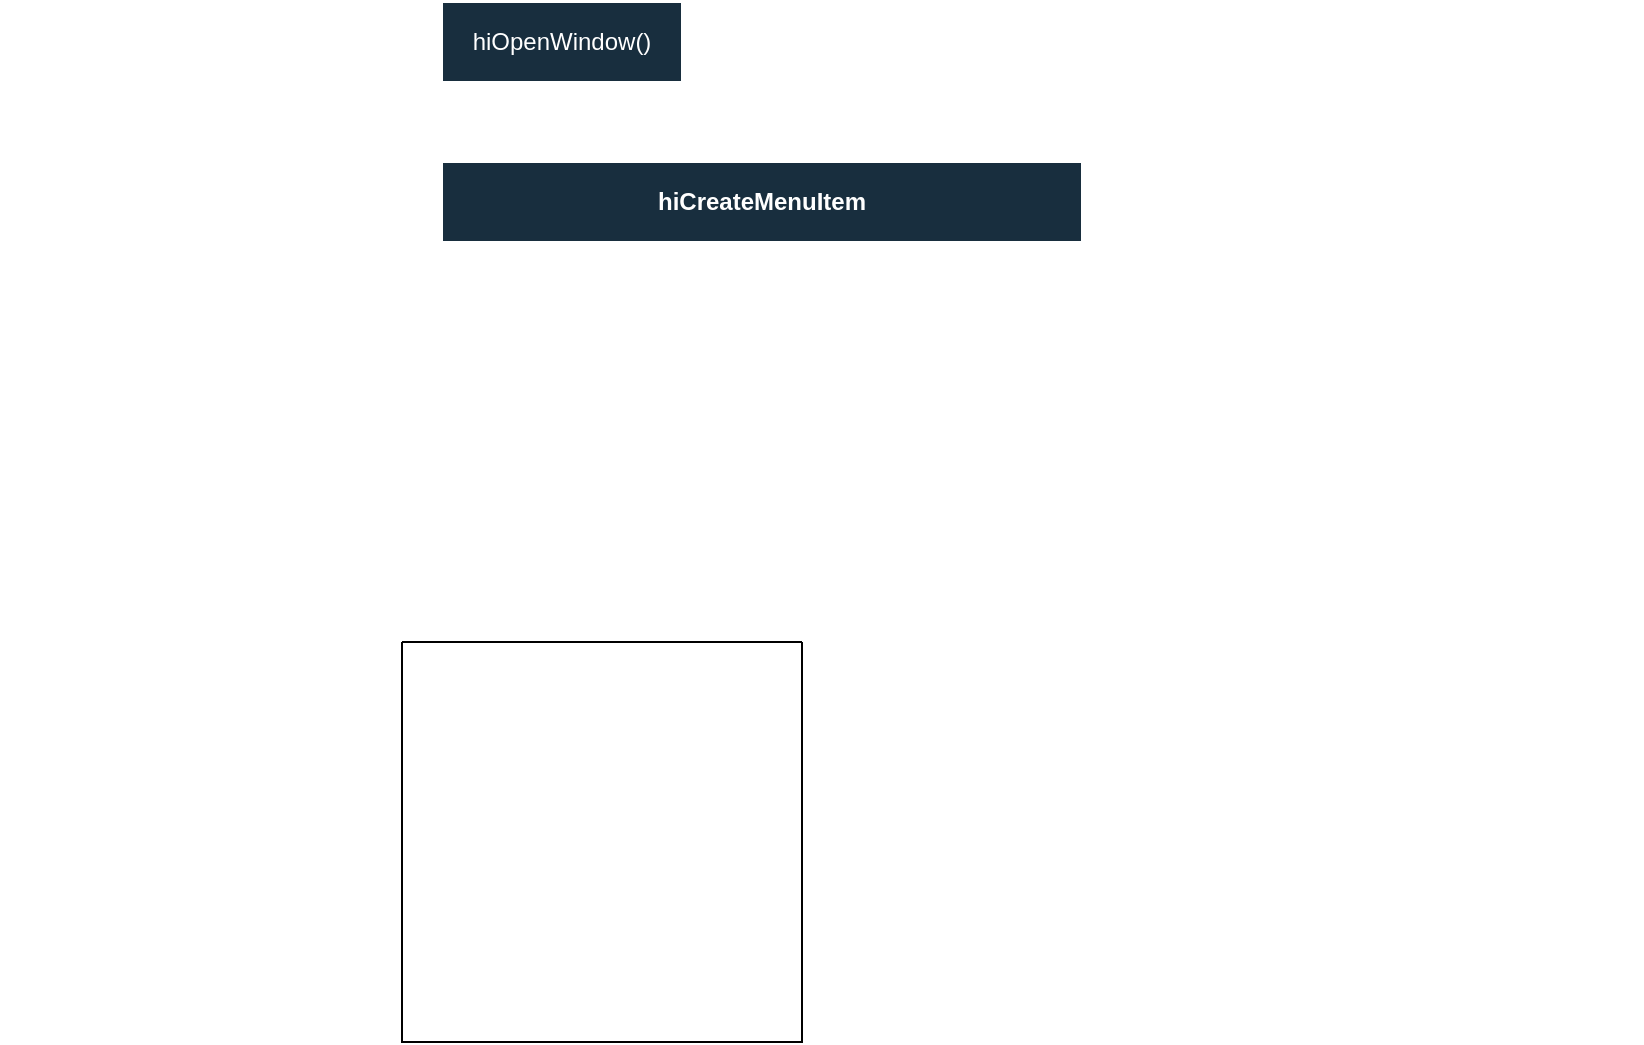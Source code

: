 <mxfile version="20.8.11" type="github">
  <diagram name="第 1 页" id="VaCn0rp0Gs9908Wjy8ii">
    <mxGraphModel dx="2284" dy="708" grid="1" gridSize="10" guides="1" tooltips="1" connect="1" arrows="1" fold="1" page="1" pageScale="1" pageWidth="850" pageHeight="1100" math="0" shadow="0">
      <root>
        <mxCell id="0" />
        <mxCell id="1" parent="0" />
        <mxCell id="XA-yXm1S3u3JwyBhoffh-2" value="hiOpenWindow()" style="rounded=0;whiteSpace=wrap;html=1;labelBackgroundColor=none;fillColor=#182E3E;strokeColor=#FFFFFF;fontColor=#FFFFFF;" parent="1" vertex="1">
          <mxGeometry x="120" y="40" width="120" height="40" as="geometry" />
        </mxCell>
        <mxCell id="XA-yXm1S3u3JwyBhoffh-27" value="hiCreateMenuItem" style="swimlane;whiteSpace=wrap;html=1;swimlaneFillColor=none;startSize=40;labelBackgroundColor=none;fillColor=#182E3E;strokeColor=#FFFFFF;fontColor=#FFFFFF;" parent="1" vertex="1">
          <mxGeometry x="120" y="120" width="320" height="200" as="geometry">
            <mxRectangle x="120" y="120" width="140" height="30" as="alternateBounds" />
          </mxGeometry>
        </mxCell>
        <mxCell id="XA-yXm1S3u3JwyBhoffh-75" value="" style="shape=table;startSize=0;container=1;collapsible=0;childLayout=tableLayout;rounded=1;shadow=0;sketch=0;fillColor=none;labelBackgroundColor=none;strokeColor=#FFFFFF;fontColor=#FFFFFF;" parent="XA-yXm1S3u3JwyBhoffh-27" vertex="1">
          <mxGeometry y="40" width="320" height="120" as="geometry" />
        </mxCell>
        <mxCell id="XA-yXm1S3u3JwyBhoffh-76" value="" style="shape=tableRow;horizontal=0;startSize=0;swimlaneHead=0;swimlaneBody=0;strokeColor=#FFFFFF;top=0;left=0;bottom=0;right=0;collapsible=0;dropTarget=0;fillColor=none;points=[[0,0.5],[1,0.5]];portConstraint=eastwest;rounded=1;shadow=0;sketch=0;labelBackgroundColor=none;fontColor=#FFFFFF;" parent="XA-yXm1S3u3JwyBhoffh-75" vertex="1">
          <mxGeometry width="320" height="40" as="geometry" />
        </mxCell>
        <mxCell id="XA-yXm1S3u3JwyBhoffh-77" value="?name" style="shape=partialRectangle;html=1;whiteSpace=wrap;connectable=0;strokeColor=#FFFFFF;overflow=hidden;fillColor=none;top=0;left=0;bottom=0;right=0;pointerEvents=1;rounded=1;shadow=0;sketch=0;startSize=25;labelBackgroundColor=none;fontColor=#FFFFFF;" parent="XA-yXm1S3u3JwyBhoffh-76" vertex="1">
          <mxGeometry width="80" height="40" as="geometry">
            <mxRectangle width="80" height="40" as="alternateBounds" />
          </mxGeometry>
        </mxCell>
        <mxCell id="XA-yXm1S3u3JwyBhoffh-78" value="&#39;trTaiseCurrentWindow" style="shape=partialRectangle;html=1;whiteSpace=wrap;connectable=0;strokeColor=#FFFFFF;overflow=hidden;fillColor=none;top=0;left=0;bottom=0;right=0;pointerEvents=1;rounded=1;shadow=0;sketch=0;startSize=25;labelBackgroundColor=none;fontColor=#FFFFFF;" parent="XA-yXm1S3u3JwyBhoffh-76" vertex="1">
          <mxGeometry x="80" width="240" height="40" as="geometry">
            <mxRectangle width="240" height="40" as="alternateBounds" />
          </mxGeometry>
        </mxCell>
        <mxCell id="XA-yXm1S3u3JwyBhoffh-79" value="" style="shape=tableRow;horizontal=0;startSize=0;swimlaneHead=0;swimlaneBody=0;strokeColor=#FFFFFF;top=0;left=0;bottom=0;right=0;collapsible=0;dropTarget=0;fillColor=none;points=[[0,0.5],[1,0.5]];portConstraint=eastwest;rounded=1;shadow=0;sketch=0;labelBackgroundColor=none;fontColor=#FFFFFF;" parent="XA-yXm1S3u3JwyBhoffh-75" vertex="1">
          <mxGeometry y="40" width="320" height="40" as="geometry" />
        </mxCell>
        <mxCell id="XA-yXm1S3u3JwyBhoffh-80" value="?itemText" style="shape=partialRectangle;html=1;whiteSpace=wrap;connectable=0;strokeColor=#FFFFFF;overflow=hidden;fillColor=none;top=0;left=0;bottom=0;right=0;pointerEvents=1;rounded=1;shadow=0;sketch=0;startSize=25;labelBackgroundColor=none;fontColor=#FFFFFF;" parent="XA-yXm1S3u3JwyBhoffh-79" vertex="1">
          <mxGeometry width="80" height="40" as="geometry">
            <mxRectangle width="80" height="40" as="alternateBounds" />
          </mxGeometry>
        </mxCell>
        <mxCell id="XA-yXm1S3u3JwyBhoffh-81" value="&quot;Raise Current Window&quot;" style="shape=partialRectangle;html=1;whiteSpace=wrap;connectable=0;strokeColor=#FFFFFF;overflow=hidden;fillColor=none;top=0;left=0;bottom=0;right=0;pointerEvents=1;rounded=1;shadow=0;sketch=0;startSize=25;labelBackgroundColor=none;fontColor=#FFFFFF;" parent="XA-yXm1S3u3JwyBhoffh-79" vertex="1">
          <mxGeometry x="80" width="240" height="40" as="geometry">
            <mxRectangle width="240" height="40" as="alternateBounds" />
          </mxGeometry>
        </mxCell>
        <mxCell id="XA-yXm1S3u3JwyBhoffh-82" value="" style="shape=tableRow;horizontal=0;startSize=0;swimlaneHead=0;swimlaneBody=0;strokeColor=#FFFFFF;top=0;left=0;bottom=0;right=0;collapsible=0;dropTarget=0;fillColor=none;points=[[0,0.5],[1,0.5]];portConstraint=eastwest;rounded=1;shadow=0;sketch=0;labelBackgroundColor=none;fontColor=#FFFFFF;" parent="XA-yXm1S3u3JwyBhoffh-75" vertex="1">
          <mxGeometry y="80" width="320" height="40" as="geometry" />
        </mxCell>
        <mxCell id="XA-yXm1S3u3JwyBhoffh-83" value="?callback" style="shape=partialRectangle;html=1;whiteSpace=wrap;connectable=0;strokeColor=#FFFFFF;overflow=hidden;fillColor=none;top=0;left=0;bottom=0;right=0;pointerEvents=1;rounded=1;shadow=0;sketch=0;startSize=25;labelBackgroundColor=none;fontColor=#FFFFFF;" parent="XA-yXm1S3u3JwyBhoffh-82" vertex="1">
          <mxGeometry width="80" height="40" as="geometry">
            <mxRectangle width="80" height="40" as="alternateBounds" />
          </mxGeometry>
        </mxCell>
        <mxCell id="XA-yXm1S3u3JwyBhoffh-84" value="&quot;hiRaiseWindow(hiGetCurrentWindow())&quot;" style="shape=partialRectangle;html=1;whiteSpace=wrap;connectable=0;strokeColor=#FFFFFF;overflow=hidden;fillColor=none;top=0;left=0;bottom=0;right=0;pointerEvents=1;rounded=1;shadow=0;sketch=0;startSize=25;labelBackgroundColor=none;fontColor=#FFFFFF;" parent="XA-yXm1S3u3JwyBhoffh-82" vertex="1">
          <mxGeometry x="80" width="240" height="40" as="geometry">
            <mxRectangle width="240" height="40" as="alternateBounds" />
          </mxGeometry>
        </mxCell>
        <mxCell id="XA-yXm1S3u3JwyBhoffh-86" value="" style="strokeWidth=2;html=1;shape=mxgraph.flowchart.annotation_2;align=left;labelPosition=right;pointerEvents=1;rounded=1;shadow=0;sketch=0;startSize=25;fillColor=none;labelBackgroundColor=none;strokeColor=#FFFFFF;fontColor=#FFFFFF;" parent="1" vertex="1">
          <mxGeometry x="70" y="120" width="50" height="200" as="geometry" />
        </mxCell>
        <mxCell id="XA-yXm1S3u3JwyBhoffh-88" value="&lt;span data-darkreader-inline-bgcolor=&quot;&quot; style=&quot;--darkreader-inline-bgcolor:#273b20;&quot;&gt;&lt;font style=&quot;&quot; color=&quot;#ffffff&quot;&gt;trRaiseCurentWindow&lt;/font&gt;&lt;/span&gt;" style="rounded=1;whiteSpace=wrap;html=1;absoluteArcSize=1;arcSize=14;strokeWidth=2;shadow=0;sketch=0;startSize=25;fillColor=none;labelBackgroundColor=none;strokeColor=#FFFFFF;fontColor=#FFFFFF;" parent="1" vertex="1">
          <mxGeometry x="-100" y="200" width="170" height="40" as="geometry" />
        </mxCell>
        <mxCell id="XA-yXm1S3u3JwyBhoffh-94" value="creating a new window to be used as the current window" style="text;html=1;strokeColor=none;fillColor=none;align=center;verticalAlign=middle;whiteSpace=wrap;rounded=0;fontColor=#FFFFFF;labelBackgroundColor=none;" parent="1" vertex="1">
          <mxGeometry x="280" y="40" width="180" height="40" as="geometry" />
        </mxCell>
        <mxCell id="XA-yXm1S3u3JwyBhoffh-95" value="creating the &quot;Raise Current Window&quot; menu item" style="text;html=1;strokeColor=none;fillColor=none;align=center;verticalAlign=middle;whiteSpace=wrap;rounded=0;fontColor=#FFFFFF;labelBackgroundColor=none;" parent="1" vertex="1">
          <mxGeometry x="480" y="120" width="200" height="40" as="geometry" />
        </mxCell>
        <mxCell id="XA-yXm1S3u3JwyBhoffh-96" value="creating the Navigation pulldown menu" style="text;html=1;strokeColor=none;fillColor=none;align=center;verticalAlign=middle;whiteSpace=wrap;rounded=0;fontColor=#FFFFFF;labelBackgroundColor=none;" parent="1" vertex="1">
          <mxGeometry x="480" y="360" width="240" height="40" as="geometry" />
        </mxCell>
        <mxCell id="FLP29-iPGuptHJZGsI00-1" value="" style="swimlane;startSize=0;" vertex="1" parent="1">
          <mxGeometry x="100" y="360" width="200" height="200" as="geometry" />
        </mxCell>
      </root>
    </mxGraphModel>
  </diagram>
</mxfile>

